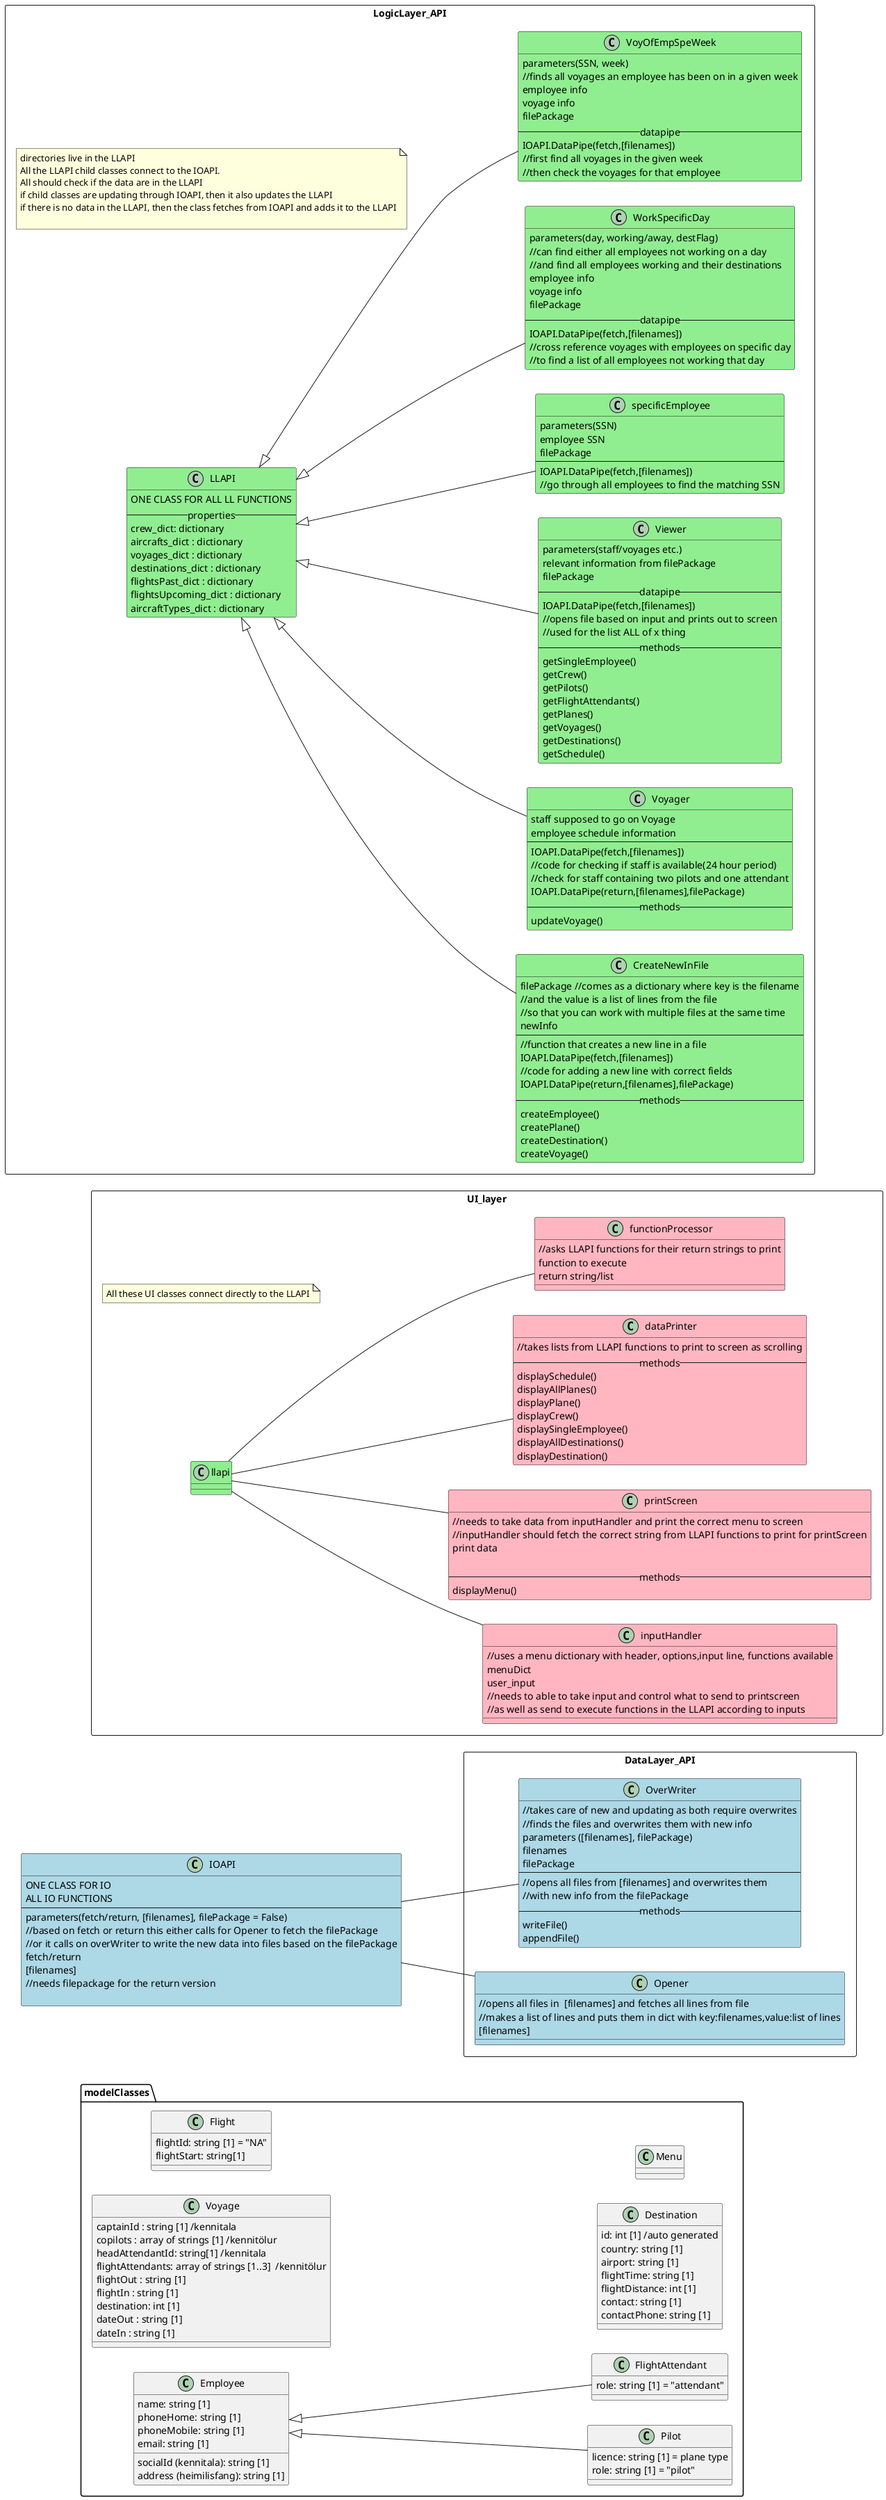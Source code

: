
@startuml Layeredrit

'left to right direction

' ------------------------------------ UI layer
package UI_layer <<Rectangle>> {

  note as UI_note
    All these UI classes connect directly to the LLAPI
  end note

  class inputHandler #LightPink {
    //uses a menu dictionary with header, options,input line, functions available
    menuDict
    user_input
    //needs to able to take input and control what to send to printscreen
    //as well as send to execute functions in the LLAPI according to inputs
  }

  class printScreen #LightPink {
    //needs to take data from inputHandler and print the correct menu to screen
    //inputHandler should fetch the correct string from LLAPI functions to print for printScreen
    print data

    -- methods --
    displayMenu()
  }

  class dataPrinter #LightPink {
    //takes lists from LLAPI functions to print to screen as scrolling
    -- methods --
    displaySchedule()
    displayAllPlanes()
    displayPlane()
    displayCrew()
    displaySingleEmployee()
    displayAllDestinations()
    displayDestination()
  }

  ' I don't know what this does
  class functionProcessor #LightPink {
    //asks LLAPI functions for their return strings to print
    function to execute
    return string/list
  }

  'else the whole graph started looking weird
  class llapi #LightGreen

  llapi -- inputHandler
  llapi -- dataPrinter
  llapi -- printScreen
  llapi -- functionProcessor
}

' ------------------------------------  The logic layer

package LogicLayer_API <<Rectangle>> {
  
  note as LL_note
    directories live in the LLAPI
    All the LLAPI child classes connect to the IOAPI.
    All should check if the data are in the LLAPI
    if child classes are updating through IOAPI, then it also updates the LLAPI 
    if there is no data in the LLAPI, then the class fetches from IOAPI and adds it to the LLAPI

  end note

class LLAPI  #LightGreen{
  ONE CLASS FOR ALL LL FUNCTIONS
  -- properties --
  crew_dict: dictionary
  aircrafts_dict : dictionary
  voyages_dict : dictionary
  destinations_dict : dictionary
  flightsPast_dict : dictionary
  flightsUpcoming_dict : dictionary
  aircraftTypes_dict : dictionary
}
  class CreateNewInFile  #LightGreen{
      filePackage //comes as a dictionary where key is the filename
      //and the value is a list of lines from the file
      //so that you can work with multiple files at the same time
      newInfo
      --
      //function that creates a new line in a file
      IOAPI.DataPipe(fetch,[filenames])
      //code for adding a new line with correct fields
      IOAPI.DataPipe(return,[filenames],filePackage)
      --methods--
      createEmployee()
      createPlane()
      createDestination()
      createVoyage()
  }

  class Voyager  #LightGreen{
      staff supposed to go on Voyage
      employee schedule information
      --
      IOAPI.DataPipe(fetch,[filenames])
      //code for checking if staff is available(24 hour period)
      //check for staff containing two pilots and one attendant
      IOAPI.DataPipe(return,[filenames],filePackage)
      --methods--
      updateVoyage()
  }

  class Viewer  #LightGreen{
      parameters(staff/voyages etc.)
      relevant information from filePackage
      filePackage
      -- datapipe --
      IOAPI.DataPipe(fetch,[filenames])
      //opens file based on input and prints out to screen
      //used for the list ALL of x thing
      -- methods --
      getSingleEmployee()
      getCrew()
      getPilots()
      getFlightAttendants()
      getPlanes()
      getVoyages()
      getDestinations()
      getSchedule()
  }

  class specificEmployee  #LightGreen{
      parameters(SSN)
      employee SSN
      filePackage
      --
      IOAPI.DataPipe(fetch,[filenames])
      //go through all employees to find the matching SSN
  }

  class WorkSpecificDay  #LightGreen{
      parameters(day, working/away, destFlag)
      //can find either all employees not working on a day
      //and find all employees working and their destinations
      employee info
      voyage info
      filePackage
      -- datapipe --
      IOAPI.DataPipe(fetch,[filenames])
      //cross reference voyages with employees on specific day
      //to find a list of all employees not working that day
  }

  class VoyOfEmpSpeWeek #LightGreen{
      parameters(SSN, week)
      //finds all voyages an employee has been on in a given week
      employee info
      voyage info
      filePackage
      -- datapipe --
      IOAPI.DataPipe(fetch,[filenames])
      //first find all voyages in the given week
      //then check the voyages for that employee
  }

  LLAPI <|-- CreateNewInFile
  LLAPI <|-- Voyager
  LLAPI <|-- Viewer
  LLAPI <|-- specificEmployee
  LLAPI <|-- WorkSpecificDay
  LLAPI <|-- VoyOfEmpSpeWeek

}

' ------------------------------------ The data layer

left to right direction
class IOAPI  #LightBlue{
    ONE CLASS FOR IO
    ALL IO FUNCTIONS
    --
    parameters(fetch/return, [filenames], filePackage = False)
    //based on fetch or return this either calls for Opener to fetch the filePackage
    //or it calls on overWriter to write the new data into files based on the filePackage
    fetch/return
    [filenames]
    //needs filepackage for the return version
    
} 
package DataLayer_API <<Rectangle>> {
  class OverWriter  #LightBlue{
      //takes care of new and updating as both require overwrites
      //finds the files and overwrites them with new info
      parameters ([filenames], filePackage)
      filenames
      filePackage
      --
      //opens all files from [filenames] and overwrites them
      //with new info from the filePackage
      --methods--
      writeFile()
      appendFile()
  }

  class Opener  #LightBlue{
      //opens all files in  [filenames] and fetches all lines from file
      //makes a list of lines and puts them in dict with key:filenames,value:list of lines
      [filenames]
  }

  IOAPI -- Opener
  IOAPI -- OverWriter

}

package modelClasses {

  class Voyage {
    captainId : string [1] /kennitala
    copilots : array of strings [1] /kennitölur
    headAttendantId: string[1] /kennitala
    flightAttendants: array of strings [1..3]  /kennitölur
    flightOut : string [1]
    flightIn : string [1]
    destination: int [1]  
    dateOut : string [1]
    dateIn : string [1]
  }

  class Employee {
    name: string [1]
    socialId (kennitala): string [1]
    address (heimilisfang): string [1]
    phoneHome: string [1]
    phoneMobile: string [1]
    email: string [1] 
  }

  class Pilot {
    licence: string [1] = plane type
    role: string [1] = "pilot"
  }
  class Flight {
    flightId: string [1] = "NA"
    flightStart: string[1]
  }

  class Destination {
    id: int [1] /auto generated
    country: string [1]
    airport: string [1]
    flightTime: string [1]
    flightDistance: int [1]
    contact: string [1]
    contactPhone: string [1]
  }

  class FlightAttendant {
    role: string [1] = "attendant"
  }

  class Menu {

  }

  Employee <|-- Pilot
  Employee <|-- FlightAttendant
}


@enduml